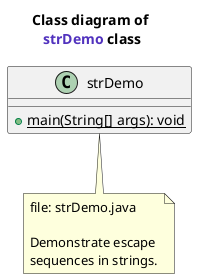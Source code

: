 @startuml
title Class diagram of \n<font name=monospace><color #5132be>strDemo</color></font> class

class strDemo {
    {method} + {static} main(String[] args): void
}
note bottom of strDemo
    file: strDemo.java

    Demonstrate escape 
    sequences in strings.
end note
@enduml